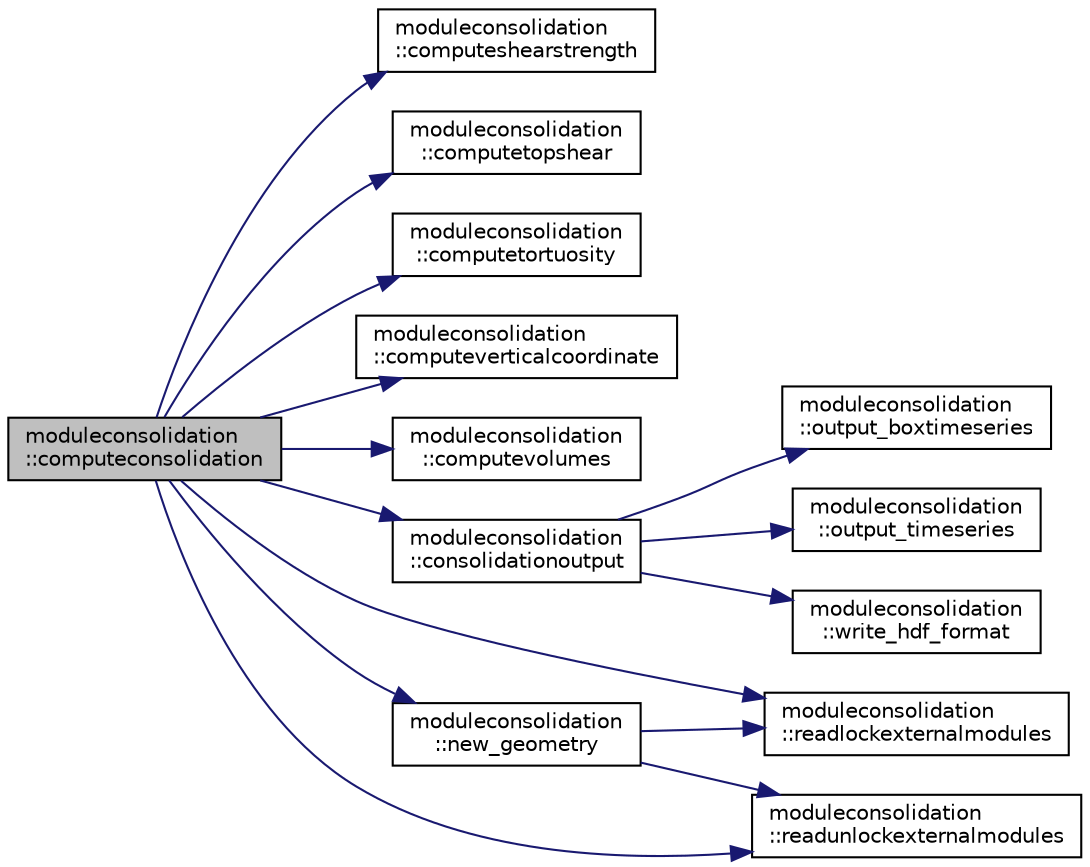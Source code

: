 digraph "moduleconsolidation::computeconsolidation"
{
 // LATEX_PDF_SIZE
  edge [fontname="Helvetica",fontsize="10",labelfontname="Helvetica",labelfontsize="10"];
  node [fontname="Helvetica",fontsize="10",shape=record];
  rankdir="LR";
  Node1 [label="moduleconsolidation\l::computeconsolidation",height=0.2,width=0.4,color="black", fillcolor="grey75", style="filled", fontcolor="black",tooltip=" "];
  Node1 -> Node2 [color="midnightblue",fontsize="10",style="solid",fontname="Helvetica"];
  Node2 [label="moduleconsolidation\l::computeshearstrength",height=0.2,width=0.4,color="black", fillcolor="white", style="filled",URL="$namespacemoduleconsolidation.html#a461bd405c7105d5b33217ef55e3d96b2",tooltip=" "];
  Node1 -> Node3 [color="midnightblue",fontsize="10",style="solid",fontname="Helvetica"];
  Node3 [label="moduleconsolidation\l::computetopshear",height=0.2,width=0.4,color="black", fillcolor="white", style="filled",URL="$namespacemoduleconsolidation.html#a414e2c5a165b95dd5af3741e90f53de4",tooltip=" "];
  Node1 -> Node4 [color="midnightblue",fontsize="10",style="solid",fontname="Helvetica"];
  Node4 [label="moduleconsolidation\l::computetortuosity",height=0.2,width=0.4,color="black", fillcolor="white", style="filled",URL="$namespacemoduleconsolidation.html#a3d7e2a533ad1c35b0dd1288ee25569b1",tooltip=" "];
  Node1 -> Node5 [color="midnightblue",fontsize="10",style="solid",fontname="Helvetica"];
  Node5 [label="moduleconsolidation\l::computeverticalcoordinate",height=0.2,width=0.4,color="black", fillcolor="white", style="filled",URL="$namespacemoduleconsolidation.html#ab28fd17bb7497eb19ebb09ffb2cef27b",tooltip=" "];
  Node1 -> Node6 [color="midnightblue",fontsize="10",style="solid",fontname="Helvetica"];
  Node6 [label="moduleconsolidation\l::computevolumes",height=0.2,width=0.4,color="black", fillcolor="white", style="filled",URL="$namespacemoduleconsolidation.html#a1b4a867ed2aa36040fc524aad40a9778",tooltip=" "];
  Node1 -> Node7 [color="midnightblue",fontsize="10",style="solid",fontname="Helvetica"];
  Node7 [label="moduleconsolidation\l::consolidationoutput",height=0.2,width=0.4,color="black", fillcolor="white", style="filled",URL="$namespacemoduleconsolidation.html#ade260a3416dd427c11f719144f5eb362",tooltip=" "];
  Node7 -> Node8 [color="midnightblue",fontsize="10",style="solid",fontname="Helvetica"];
  Node8 [label="moduleconsolidation\l::output_boxtimeseries",height=0.2,width=0.4,color="black", fillcolor="white", style="filled",URL="$namespacemoduleconsolidation.html#a18a3f871c1e0bfbadc4c99e69e5216ec",tooltip=" "];
  Node7 -> Node9 [color="midnightblue",fontsize="10",style="solid",fontname="Helvetica"];
  Node9 [label="moduleconsolidation\l::output_timeseries",height=0.2,width=0.4,color="black", fillcolor="white", style="filled",URL="$namespacemoduleconsolidation.html#aaca2f5ea993ad6f34b1699f8fccfe168",tooltip=" "];
  Node7 -> Node10 [color="midnightblue",fontsize="10",style="solid",fontname="Helvetica"];
  Node10 [label="moduleconsolidation\l::write_hdf_format",height=0.2,width=0.4,color="black", fillcolor="white", style="filled",URL="$namespacemoduleconsolidation.html#ae7ca7200e9ac29d962cff15374878a4e",tooltip=" "];
  Node1 -> Node11 [color="midnightblue",fontsize="10",style="solid",fontname="Helvetica"];
  Node11 [label="moduleconsolidation\l::new_geometry",height=0.2,width=0.4,color="black", fillcolor="white", style="filled",URL="$namespacemoduleconsolidation.html#a1642d306f23b2cafb2dc89dde15f6e67",tooltip=" "];
  Node11 -> Node12 [color="midnightblue",fontsize="10",style="solid",fontname="Helvetica"];
  Node12 [label="moduleconsolidation\l::readlockexternalmodules",height=0.2,width=0.4,color="black", fillcolor="white", style="filled",URL="$namespacemoduleconsolidation.html#a5157e525fb069b7984e826def43a4dfc",tooltip=" "];
  Node11 -> Node13 [color="midnightblue",fontsize="10",style="solid",fontname="Helvetica"];
  Node13 [label="moduleconsolidation\l::readunlockexternalmodules",height=0.2,width=0.4,color="black", fillcolor="white", style="filled",URL="$namespacemoduleconsolidation.html#a146c8502b0f191abd1664acdcd22a4c4",tooltip=" "];
  Node1 -> Node12 [color="midnightblue",fontsize="10",style="solid",fontname="Helvetica"];
  Node1 -> Node13 [color="midnightblue",fontsize="10",style="solid",fontname="Helvetica"];
}
